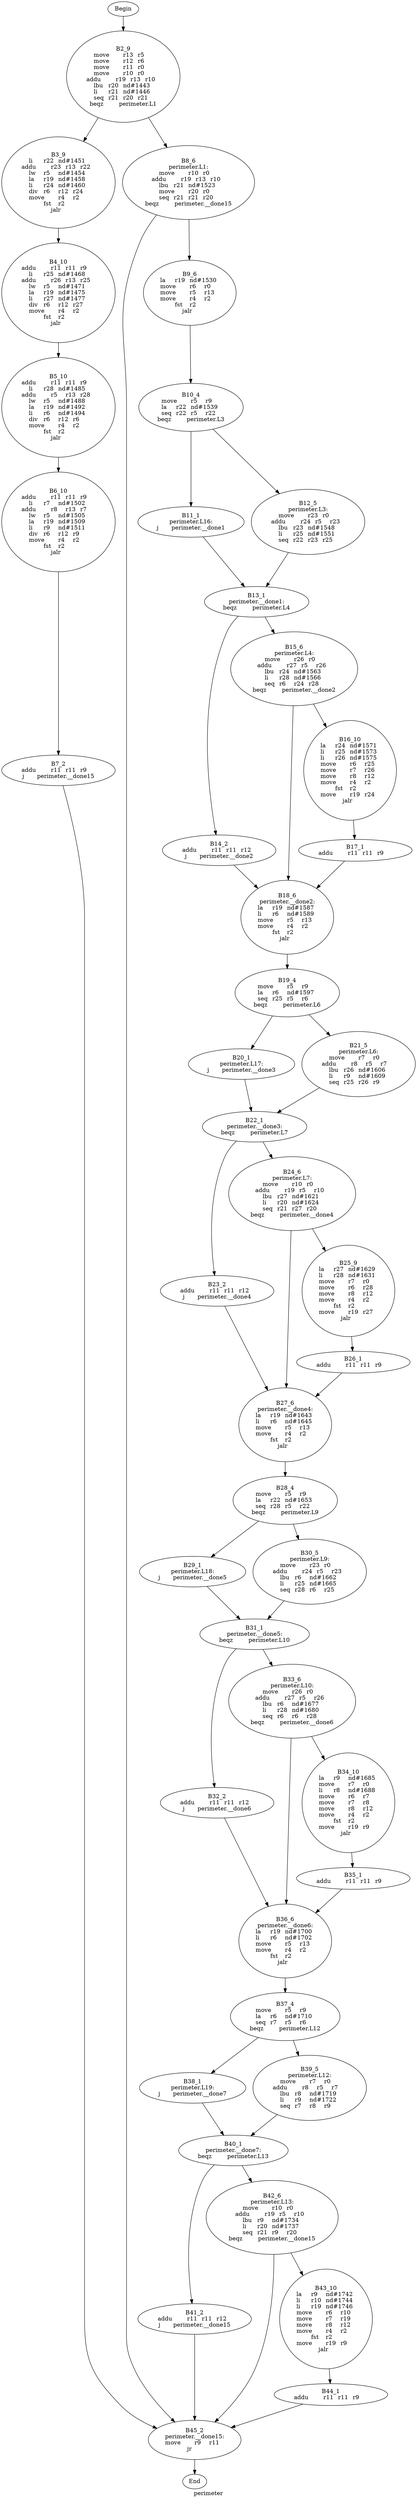 digraph G{
	label = "perimeter"	style = "dashed";
	color = purple;
	Node0 [label = "Begin"];
	Node0 -> {Node2 }
	Node1 [label = "End"];
	Node1 -> {}
	Node2 [label = "B2_9\nmove	r13	r5	\nmove	r12	r6	\nmove	r11	r0	\nmove	r10	r0	\naddu	r19	r13	r10	\nlbu	r20	nd#1443	\nli	r21	nd#1446	\nseq	r21	r20	r21	\nbeqz	perimeter.L1\n"];
	Node2 -> {Node3 Node8 }
	Node3 [label = "B3_9\nli	r22	nd#1451	\naddu	r23	r13	r22	\nlw	r5	nd#1454	\nla	r19	nd#1458	\nli	r24	nd#1460	\ndiv	r6	r12	r24	\nmove	r4	r2	\nfst	r2	\njalr	\n"];
	Node3 -> {Node4 }
	Node4 [label = "B4_10\naddu	r11	r11	r9	\nli	r25	nd#1468	\naddu	r26	r13	r25	\nlw	r5	nd#1471	\nla	r19	nd#1475	\nli	r27	nd#1477	\ndiv	r6	r12	r27	\nmove	r4	r2	\nfst	r2	\njalr	\n"];
	Node4 -> {Node5 }
	Node5 [label = "B5_10\naddu	r11	r11	r9	\nli	r28	nd#1485	\naddu	r5	r13	r28	\nlw	r5	nd#1488	\nla	r19	nd#1492	\nli	r6	nd#1494	\ndiv	r6	r12	r6	\nmove	r4	r2	\nfst	r2	\njalr	\n"];
	Node5 -> {Node6 }
	Node6 [label = "B6_10\naddu	r11	r11	r9	\nli	r7	nd#1502	\naddu	r8	r13	r7	\nlw	r5	nd#1505	\nla	r19	nd#1509	\nli	r9	nd#1511	\ndiv	r6	r12	r9	\nmove	r4	r2	\nfst	r2	\njalr	\n"];
	Node6 -> {Node7 }
	Node7 [label = "B7_2\naddu	r11	r11	r9	\nj	perimeter.__done15\n"];
	Node7 -> {Node45 }
	Node8 [label = "B8_6\nperimeter.L1:\nmove	r10	r0	\naddu	r19	r13	r10	\nlbu	r21	nd#1523	\nmove	r20	r0	\nseq	r21	r21	r20	\nbeqz	perimeter.__done15\n"];
	Node8 -> {Node9 Node45 }
	Node9 [label = "B9_6\nla	r19	nd#1530	\nmove	r6	r0	\nmove	r5	r13	\nmove	r4	r2	\nfst	r2	\njalr	\n"];
	Node9 -> {Node10 }
	Node10 [label = "B10_4\nmove	r5	r9	\nla	r22	nd#1539	\nseq	r22	r5	r22	\nbeqz	perimeter.L3\n"];
	Node10 -> {Node11 Node12 }
	Node11 [label = "B11_1\nperimeter.L16:\nj	perimeter.__done1\n"];
	Node11 -> {Node13 }
	Node12 [label = "B12_5\nperimeter.L3:\nmove	r23	r0	\naddu	r24	r5	r23	\nlbu	r23	nd#1548	\nli	r25	nd#1551	\nseq	r22	r23	r25	\n"];
	Node12 -> {Node13 }
	Node13 [label = "B13_1\nperimeter.__done1:\nbeqz	perimeter.L4\n"];
	Node13 -> {Node14 Node15 }
	Node14 [label = "B14_2\naddu	r11	r11	r12	\nj	perimeter.__done2\n"];
	Node14 -> {Node18 }
	Node15 [label = "B15_6\nperimeter.L4:\nmove	r26	r0	\naddu	r27	r5	r26	\nlbu	r24	nd#1563	\nli	r28	nd#1566	\nseq	r6	r24	r28	\nbeqz	perimeter.__done2\n"];
	Node15 -> {Node16 Node18 }
	Node16 [label = "B16_10\nla	r24	nd#1571	\nli	r25	nd#1573	\nli	r26	nd#1575	\nmove	r6	r25	\nmove	r7	r26	\nmove	r8	r12	\nmove	r4	r2	\nfst	r2	\nmove	r19	r24	\njalr	\n"];
	Node16 -> {Node17 }
	Node17 [label = "B17_1\naddu	r11	r11	r9	\n"];
	Node17 -> {Node18 }
	Node18 [label = "B18_6\nperimeter.__done2:\nla	r19	nd#1587	\nli	r6	nd#1589	\nmove	r5	r13	\nmove	r4	r2	\nfst	r2	\njalr	\n"];
	Node18 -> {Node19 }
	Node19 [label = "B19_4\nmove	r5	r9	\nla	r6	nd#1597	\nseq	r25	r5	r6	\nbeqz	perimeter.L6\n"];
	Node19 -> {Node20 Node21 }
	Node20 [label = "B20_1\nperimeter.L17:\nj	perimeter.__done3\n"];
	Node20 -> {Node22 }
	Node21 [label = "B21_5\nperimeter.L6:\nmove	r7	r0	\naddu	r8	r5	r7	\nlbu	r26	nd#1606	\nli	r9	nd#1609	\nseq	r25	r26	r9	\n"];
	Node21 -> {Node22 }
	Node22 [label = "B22_1\nperimeter.__done3:\nbeqz	perimeter.L7\n"];
	Node22 -> {Node23 Node24 }
	Node23 [label = "B23_2\naddu	r11	r11	r12	\nj	perimeter.__done4\n"];
	Node23 -> {Node27 }
	Node24 [label = "B24_6\nperimeter.L7:\nmove	r10	r0	\naddu	r19	r5	r10	\nlbu	r27	nd#1621	\nli	r20	nd#1624	\nseq	r21	r27	r20	\nbeqz	perimeter.__done4\n"];
	Node24 -> {Node25 Node27 }
	Node25 [label = "B25_9\nla	r27	nd#1629	\nli	r28	nd#1631	\nmove	r7	r0	\nmove	r6	r28	\nmove	r8	r12	\nmove	r4	r2	\nfst	r2	\nmove	r19	r27	\njalr	\n"];
	Node25 -> {Node26 }
	Node26 [label = "B26_1\naddu	r11	r11	r9	\n"];
	Node26 -> {Node27 }
	Node27 [label = "B27_6\nperimeter.__done4:\nla	r19	nd#1643	\nli	r6	nd#1645	\nmove	r5	r13	\nmove	r4	r2	\nfst	r2	\njalr	\n"];
	Node27 -> {Node28 }
	Node28 [label = "B28_4\nmove	r5	r9	\nla	r22	nd#1653	\nseq	r28	r5	r22	\nbeqz	perimeter.L9\n"];
	Node28 -> {Node29 Node30 }
	Node29 [label = "B29_1\nperimeter.L18:\nj	perimeter.__done5\n"];
	Node29 -> {Node31 }
	Node30 [label = "B30_5\nperimeter.L9:\nmove	r23	r0	\naddu	r24	r5	r23	\nlbu	r6	nd#1662	\nli	r25	nd#1665	\nseq	r28	r6	r25	\n"];
	Node30 -> {Node31 }
	Node31 [label = "B31_1\nperimeter.__done5:\nbeqz	perimeter.L10\n"];
	Node31 -> {Node32 Node33 }
	Node32 [label = "B32_2\naddu	r11	r11	r12	\nj	perimeter.__done6\n"];
	Node32 -> {Node36 }
	Node33 [label = "B33_6\nperimeter.L10:\nmove	r26	r0	\naddu	r27	r5	r26	\nlbu	r6	nd#1677	\nli	r28	nd#1680	\nseq	r6	r6	r28	\nbeqz	perimeter.__done6\n"];
	Node33 -> {Node34 Node36 }
	Node34 [label = "B34_10\nla	r9	nd#1685	\nmove	r7	r0	\nli	r8	nd#1688	\nmove	r6	r7	\nmove	r7	r8	\nmove	r8	r12	\nmove	r4	r2	\nfst	r2	\nmove	r19	r9	\njalr	\n"];
	Node34 -> {Node35 }
	Node35 [label = "B35_1\naddu	r11	r11	r9	\n"];
	Node35 -> {Node36 }
	Node36 [label = "B36_6\nperimeter.__done6:\nla	r19	nd#1700	\nli	r6	nd#1702	\nmove	r5	r13	\nmove	r4	r2	\nfst	r2	\njalr	\n"];
	Node36 -> {Node37 }
	Node37 [label = "B37_4\nmove	r5	r9	\nla	r6	nd#1710	\nseq	r7	r5	r6	\nbeqz	perimeter.L12\n"];
	Node37 -> {Node38 Node39 }
	Node38 [label = "B38_1\nperimeter.L19:\nj	perimeter.__done7\n"];
	Node38 -> {Node40 }
	Node39 [label = "B39_5\nperimeter.L12:\nmove	r7	r0	\naddu	r8	r5	r7	\nlbu	r8	nd#1719	\nli	r9	nd#1722	\nseq	r7	r8	r9	\n"];
	Node39 -> {Node40 }
	Node40 [label = "B40_1\nperimeter.__done7:\nbeqz	perimeter.L13\n"];
	Node40 -> {Node41 Node42 }
	Node41 [label = "B41_2\naddu	r11	r11	r12	\nj	perimeter.__done15\n"];
	Node41 -> {Node45 }
	Node42 [label = "B42_6\nperimeter.L13:\nmove	r10	r0	\naddu	r19	r5	r10	\nlbu	r9	nd#1734	\nli	r20	nd#1737	\nseq	r21	r9	r20	\nbeqz	perimeter.__done15\n"];
	Node42 -> {Node43 Node45 }
	Node43 [label = "B43_10\nla	r9	nd#1742	\nli	r10	nd#1744	\nli	r19	nd#1746	\nmove	r6	r10	\nmove	r7	r19	\nmove	r8	r12	\nmove	r4	r2	\nfst	r2	\nmove	r19	r9	\njalr	\n"];
	Node43 -> {Node44 }
	Node44 [label = "B44_1\naddu	r11	r11	r9	\n"];
	Node44 -> {Node45 }
	Node45 [label = "B45_2\nperimeter.__done15:\nmove	r9	r11	\njr	\n"];
	Node45 -> {Node1 }
}
